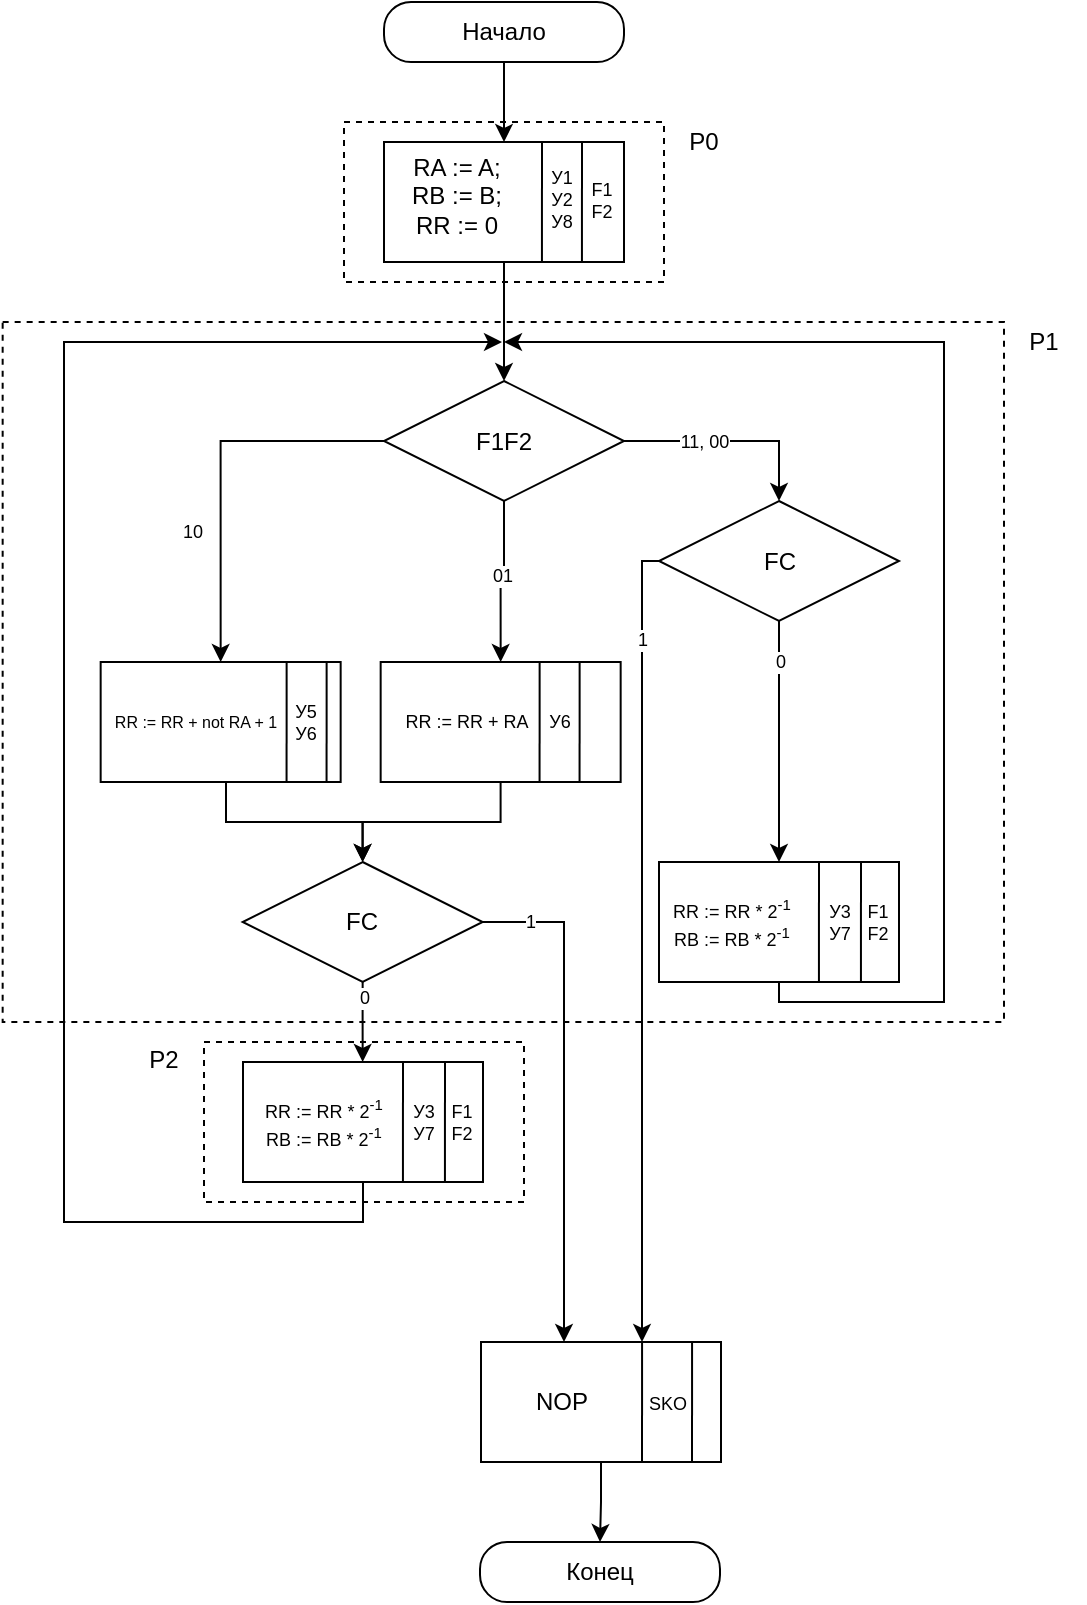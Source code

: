 <mxfile version="12.6.5" type="device"><diagram id="0Xj9pG9Dc0gPdoxJF_FF" name="Page-1"><mxGraphModel dx="1331" dy="879" grid="1" gridSize="10" guides="1" tooltips="1" connect="1" arrows="1" fold="1" page="1" pageScale="1" pageWidth="827" pageHeight="1169" math="0" shadow="0"><root><mxCell id="0"/><mxCell id="1" parent="0"/><mxCell id="bupIdLqpLs4JdiVI-WUw-27" style="edgeStyle=orthogonalEdgeStyle;rounded=0;orthogonalLoop=1;jettySize=auto;html=1;exitX=1;exitY=0.5;exitDx=0;exitDy=0;fontSize=9;" parent="1" source="bupIdLqpLs4JdiVI-WUw-26" edge="1"><mxGeometry relative="1" as="geometry"><mxPoint x="450" y="750" as="targetPoint"/><Array as="points"><mxPoint x="450" y="540"/></Array></mxGeometry></mxCell><mxCell id="bupIdLqpLs4JdiVI-WUw-47" value="1" style="text;html=1;align=center;verticalAlign=middle;resizable=0;points=[];;labelBackgroundColor=#ffffff;fontSize=9;" parent="bupIdLqpLs4JdiVI-WUw-27" vertex="1" connectable="0"><mxGeometry x="-0.408" y="-1" relative="1" as="geometry"><mxPoint x="-16" y="-33.5" as="offset"/></mxGeometry></mxCell><mxCell id="bupIdLqpLs4JdiVI-WUw-28" style="edgeStyle=orthogonalEdgeStyle;rounded=0;orthogonalLoop=1;jettySize=auto;html=1;exitX=0.5;exitY=1;exitDx=0;exitDy=0;entryX=0.5;entryY=0;entryDx=0;entryDy=0;fontSize=9;" parent="1" source="bupIdLqpLs4JdiVI-WUw-26" edge="1"><mxGeometry relative="1" as="geometry"><Array as="points"><mxPoint x="349" y="580"/><mxPoint x="349" y="580"/></Array><mxPoint x="349.33" y="610" as="targetPoint"/></mxGeometry></mxCell><mxCell id="bupIdLqpLs4JdiVI-WUw-46" value="0" style="text;html=1;align=center;verticalAlign=middle;resizable=0;points=[];;labelBackgroundColor=#ffffff;fontSize=9;" parent="bupIdLqpLs4JdiVI-WUw-28" vertex="1" connectable="0"><mxGeometry x="-0.408" y="-1" relative="1" as="geometry"><mxPoint x="1" y="-4.67" as="offset"/></mxGeometry></mxCell><mxCell id="bupIdLqpLs4JdiVI-WUw-26" value="" style="rhombus;whiteSpace=wrap;html=1;" parent="1" vertex="1"><mxGeometry x="289.33" y="510" width="120" height="60" as="geometry"/></mxCell><mxCell id="bupIdLqpLs4JdiVI-WUw-39" style="edgeStyle=orthogonalEdgeStyle;rounded=0;orthogonalLoop=1;jettySize=auto;html=1;exitX=0.5;exitY=1;exitDx=0;exitDy=0;entryX=0.5;entryY=0;entryDx=0;entryDy=0;fontSize=9;" parent="1" source="bupIdLqpLs4JdiVI-WUw-2" target="bupIdLqpLs4JdiVI-WUw-3" edge="1"><mxGeometry relative="1" as="geometry"/></mxCell><mxCell id="bupIdLqpLs4JdiVI-WUw-2" value="Начало" style="rounded=1;whiteSpace=wrap;html=1;imageHeight=24;arcSize=45;" parent="1" vertex="1"><mxGeometry x="360" y="80" width="120" height="30" as="geometry"/></mxCell><mxCell id="bupIdLqpLs4JdiVI-WUw-38" style="edgeStyle=orthogonalEdgeStyle;rounded=0;orthogonalLoop=1;jettySize=auto;html=1;exitX=0.5;exitY=1;exitDx=0;exitDy=0;fontSize=9;entryX=0.5;entryY=0;entryDx=0;entryDy=0;" parent="1" source="bupIdLqpLs4JdiVI-WUw-3" target="bupIdLqpLs4JdiVI-WUw-4" edge="1"><mxGeometry relative="1" as="geometry"><mxPoint x="420" y="250" as="targetPoint"/></mxGeometry></mxCell><mxCell id="bupIdLqpLs4JdiVI-WUw-3" value="" style="rounded=0;whiteSpace=wrap;html=1;" parent="1" vertex="1"><mxGeometry x="360" y="150" width="120" height="60" as="geometry"/></mxCell><mxCell id="bupIdLqpLs4JdiVI-WUw-33" style="edgeStyle=orthogonalEdgeStyle;rounded=0;orthogonalLoop=1;jettySize=auto;html=1;entryX=0.5;entryY=0;entryDx=0;entryDy=0;fontSize=9;" parent="1" source="bupIdLqpLs4JdiVI-WUw-4" target="bupIdLqpLs4JdiVI-WUw-5" edge="1"><mxGeometry relative="1" as="geometry"/></mxCell><mxCell id="bupIdLqpLs4JdiVI-WUw-43" value="10" style="text;html=1;align=center;verticalAlign=middle;resizable=0;points=[];;labelBackgroundColor=#ffffff;fontSize=9;" parent="bupIdLqpLs4JdiVI-WUw-33" vertex="1" connectable="0"><mxGeometry x="-0.253" relative="1" as="geometry"><mxPoint x="-24.5" y="45.5" as="offset"/></mxGeometry></mxCell><mxCell id="bupIdLqpLs4JdiVI-WUw-34" style="edgeStyle=orthogonalEdgeStyle;rounded=0;orthogonalLoop=1;jettySize=auto;html=1;exitX=0.5;exitY=1;exitDx=0;exitDy=0;entryX=0.5;entryY=0;entryDx=0;entryDy=0;fontSize=9;" parent="1" source="bupIdLqpLs4JdiVI-WUw-4" target="bupIdLqpLs4JdiVI-WUw-6" edge="1"><mxGeometry relative="1" as="geometry"/></mxCell><mxCell id="bupIdLqpLs4JdiVI-WUw-44" value="01" style="text;html=1;align=center;verticalAlign=middle;resizable=0;points=[];;labelBackgroundColor=#ffffff;fontSize=9;" parent="bupIdLqpLs4JdiVI-WUw-34" vertex="1" connectable="0"><mxGeometry x="0.08" y="1" relative="1" as="geometry"><mxPoint x="-1" y="-6" as="offset"/></mxGeometry></mxCell><mxCell id="bupIdLqpLs4JdiVI-WUw-36" style="edgeStyle=orthogonalEdgeStyle;rounded=0;orthogonalLoop=1;jettySize=auto;html=1;exitX=1;exitY=0.5;exitDx=0;exitDy=0;fontSize=9;entryX=0.5;entryY=0;entryDx=0;entryDy=0;" parent="1" source="bupIdLqpLs4JdiVI-WUw-4" target="I6bIS6be_poGNg3ezCbh-16" edge="1"><mxGeometry relative="1" as="geometry"><Array as="points"><mxPoint x="558" y="300"/></Array><mxPoint x="560" y="350" as="targetPoint"/></mxGeometry></mxCell><mxCell id="bupIdLqpLs4JdiVI-WUw-45" value="11, 00" style="text;html=1;align=center;verticalAlign=middle;resizable=0;points=[];;labelBackgroundColor=#ffffff;fontSize=9;" parent="bupIdLqpLs4JdiVI-WUw-36" vertex="1" connectable="0"><mxGeometry x="-0.404" y="-45" relative="1" as="geometry"><mxPoint x="7.83" y="-45" as="offset"/></mxGeometry></mxCell><mxCell id="bupIdLqpLs4JdiVI-WUw-4" value="" style="rhombus;whiteSpace=wrap;html=1;" parent="1" vertex="1"><mxGeometry x="360" y="269.5" width="120" height="60" as="geometry"/></mxCell><mxCell id="bupIdLqpLs4JdiVI-WUw-30" style="edgeStyle=orthogonalEdgeStyle;rounded=0;orthogonalLoop=1;jettySize=auto;html=1;fontSize=9;entryX=0.5;entryY=0;entryDx=0;entryDy=0;" parent="1" source="bupIdLqpLs4JdiVI-WUw-5" target="bupIdLqpLs4JdiVI-WUw-26" edge="1"><mxGeometry relative="1" as="geometry"><Array as="points"><mxPoint x="281" y="490"/><mxPoint x="349" y="490"/></Array><mxPoint x="418.33" y="490" as="targetPoint"/></mxGeometry></mxCell><mxCell id="bupIdLqpLs4JdiVI-WUw-5" value="" style="rounded=0;whiteSpace=wrap;html=1;" parent="1" vertex="1"><mxGeometry x="218.33" y="410" width="120" height="60" as="geometry"/></mxCell><mxCell id="bupIdLqpLs4JdiVI-WUw-31" style="edgeStyle=orthogonalEdgeStyle;rounded=0;orthogonalLoop=1;jettySize=auto;html=1;fontSize=9;" parent="1" source="bupIdLqpLs4JdiVI-WUw-6" target="bupIdLqpLs4JdiVI-WUw-26" edge="1"><mxGeometry relative="1" as="geometry"><mxPoint x="418.33" y="490" as="targetPoint"/></mxGeometry></mxCell><mxCell id="bupIdLqpLs4JdiVI-WUw-6" value="" style="rounded=0;whiteSpace=wrap;html=1;" parent="1" vertex="1"><mxGeometry x="358.33" y="410" width="120" height="60" as="geometry"/></mxCell><mxCell id="bupIdLqpLs4JdiVI-WUw-40" style="edgeStyle=orthogonalEdgeStyle;rounded=0;orthogonalLoop=1;jettySize=auto;html=1;fontSize=9;" parent="1" source="bupIdLqpLs4JdiVI-WUw-8" edge="1"><mxGeometry relative="1" as="geometry"><mxPoint x="419" y="250" as="targetPoint"/><Array as="points"><mxPoint x="350" y="690"/><mxPoint x="200" y="690"/><mxPoint x="200" y="250"/></Array><mxPoint x="419.143" y="566.5" as="sourcePoint"/></mxGeometry></mxCell><mxCell id="bupIdLqpLs4JdiVI-WUw-8" value="" style="rounded=0;whiteSpace=wrap;html=1;" parent="1" vertex="1"><mxGeometry x="289.5" y="610" width="120" height="60" as="geometry"/></mxCell><mxCell id="bupIdLqpLs4JdiVI-WUw-9" value="Конец" style="rounded=1;whiteSpace=wrap;html=1;arcSize=45;" parent="1" vertex="1"><mxGeometry x="408" y="850" width="120" height="30" as="geometry"/></mxCell><mxCell id="bupIdLqpLs4JdiVI-WUw-12" value="" style="endArrow=none;html=1;exitX=0.583;exitY=1;exitDx=0;exitDy=0;exitPerimeter=0;" parent="1" edge="1"><mxGeometry width="50" height="50" relative="1" as="geometry"><mxPoint x="311.29" y="470" as="sourcePoint"/><mxPoint x="311.33" y="410" as="targetPoint"/></mxGeometry></mxCell><mxCell id="bupIdLqpLs4JdiVI-WUw-13" value="" style="endArrow=none;html=1;exitX=0.583;exitY=1;exitDx=0;exitDy=0;exitPerimeter=0;" parent="1" edge="1"><mxGeometry width="50" height="50" relative="1" as="geometry"><mxPoint x="331.29" y="470" as="sourcePoint"/><mxPoint x="331.33" y="410" as="targetPoint"/></mxGeometry></mxCell><mxCell id="bupIdLqpLs4JdiVI-WUw-14" value="" style="endArrow=none;html=1;exitX=0.583;exitY=1;exitDx=0;exitDy=0;exitPerimeter=0;" parent="1" edge="1"><mxGeometry width="50" height="50" relative="1" as="geometry"><mxPoint x="437.79" y="470" as="sourcePoint"/><mxPoint x="437.83" y="410" as="targetPoint"/></mxGeometry></mxCell><mxCell id="bupIdLqpLs4JdiVI-WUw-15" value="" style="endArrow=none;html=1;exitX=0.583;exitY=1;exitDx=0;exitDy=0;exitPerimeter=0;" parent="1" edge="1"><mxGeometry width="50" height="50" relative="1" as="geometry"><mxPoint x="457.79" y="470" as="sourcePoint"/><mxPoint x="457.83" y="410" as="targetPoint"/></mxGeometry></mxCell><mxCell id="bupIdLqpLs4JdiVI-WUw-16" value="" style="endArrow=none;html=1;exitX=0.583;exitY=1;exitDx=0;exitDy=0;exitPerimeter=0;" parent="1" edge="1"><mxGeometry width="50" height="50" relative="1" as="geometry"><mxPoint x="369.46" y="670" as="sourcePoint"/><mxPoint x="369.5" y="610" as="targetPoint"/></mxGeometry></mxCell><mxCell id="bupIdLqpLs4JdiVI-WUw-17" value="" style="endArrow=none;html=1;exitX=0.583;exitY=1;exitDx=0;exitDy=0;exitPerimeter=0;" parent="1" edge="1"><mxGeometry width="50" height="50" relative="1" as="geometry"><mxPoint x="390.46" y="670" as="sourcePoint"/><mxPoint x="390.5" y="610" as="targetPoint"/></mxGeometry></mxCell><mxCell id="bupIdLqpLs4JdiVI-WUw-18" value="" style="endArrow=none;html=1;exitX=0.583;exitY=1;exitDx=0;exitDy=0;exitPerimeter=0;" parent="1" edge="1"><mxGeometry width="50" height="50" relative="1" as="geometry"><mxPoint x="438.96" y="210" as="sourcePoint"/><mxPoint x="439" y="150" as="targetPoint"/></mxGeometry></mxCell><mxCell id="bupIdLqpLs4JdiVI-WUw-19" value="" style="endArrow=none;html=1;exitX=0.583;exitY=1;exitDx=0;exitDy=0;exitPerimeter=0;" parent="1" edge="1"><mxGeometry width="50" height="50" relative="1" as="geometry"><mxPoint x="458.96" y="210" as="sourcePoint"/><mxPoint x="459" y="150" as="targetPoint"/></mxGeometry></mxCell><mxCell id="bupIdLqpLs4JdiVI-WUw-20" value="RA := A;&lt;br&gt;RB := B;&lt;br&gt;RR := 0" style="text;html=1;strokeColor=none;fillColor=none;align=center;verticalAlign=middle;whiteSpace=wrap;rounded=0;" parent="1" vertex="1"><mxGeometry x="360" y="153" width="73" height="48" as="geometry"/></mxCell><mxCell id="bupIdLqpLs4JdiVI-WUw-21" value="F1F2" style="text;html=1;strokeColor=none;fillColor=none;align=center;verticalAlign=middle;whiteSpace=wrap;rounded=0;" parent="1" vertex="1"><mxGeometry x="400" y="289.5" width="40" height="20" as="geometry"/></mxCell><mxCell id="bupIdLqpLs4JdiVI-WUw-22" value="FC" style="text;html=1;strokeColor=none;fillColor=none;align=center;verticalAlign=middle;whiteSpace=wrap;rounded=0;" parent="1" vertex="1"><mxGeometry x="329.33" y="530" width="40" height="20" as="geometry"/></mxCell><mxCell id="bupIdLqpLs4JdiVI-WUw-23" value="RR := RR + not RA + 1" style="text;html=1;strokeColor=none;fillColor=none;align=center;verticalAlign=middle;whiteSpace=wrap;rounded=0;fontSize=8;" parent="1" vertex="1"><mxGeometry x="206.33" y="417.5" width="120" height="45" as="geometry"/></mxCell><mxCell id="bupIdLqpLs4JdiVI-WUw-24" value="RR := RR + RA" style="text;html=1;strokeColor=none;fillColor=none;align=center;verticalAlign=middle;whiteSpace=wrap;rounded=0;fontSize=9;" parent="1" vertex="1"><mxGeometry x="365.33" y="417.5" width="73" height="45" as="geometry"/></mxCell><mxCell id="bupIdLqpLs4JdiVI-WUw-37" value="RR := RR * 2&lt;sup&gt;-1&lt;br&gt;&lt;/sup&gt;RB := RB * 2&lt;sup&gt;-1&lt;br&gt;&lt;/sup&gt;" style="text;html=1;strokeColor=none;fillColor=none;align=center;verticalAlign=middle;whiteSpace=wrap;rounded=0;fontSize=9;" parent="1" vertex="1"><mxGeometry x="270" y="617.5" width="120" height="45" as="geometry"/></mxCell><mxCell id="bupIdLqpLs4JdiVI-WUw-41" value="У1&lt;br&gt;У2&lt;br&gt;У8&lt;br&gt;" style="text;html=1;strokeColor=none;fillColor=none;align=center;verticalAlign=middle;whiteSpace=wrap;rounded=0;fontSize=9;" parent="1" vertex="1"><mxGeometry x="444" y="169" width="10" height="20" as="geometry"/></mxCell><mxCell id="bupIdLqpLs4JdiVI-WUw-42" value="F1&lt;br&gt;F2" style="text;html=1;strokeColor=none;fillColor=none;align=center;verticalAlign=middle;whiteSpace=wrap;rounded=0;fontSize=9;" parent="1" vertex="1"><mxGeometry x="464" y="169" width="10" height="20" as="geometry"/></mxCell><mxCell id="bupIdLqpLs4JdiVI-WUw-48" value="У6" style="text;html=1;strokeColor=none;fillColor=none;align=center;verticalAlign=middle;whiteSpace=wrap;rounded=0;fontSize=9;" parent="1" vertex="1"><mxGeometry x="443.33" y="430" width="10" height="20" as="geometry"/></mxCell><mxCell id="bupIdLqpLs4JdiVI-WUw-49" value="У5&lt;br&gt;У6" style="text;html=1;strokeColor=none;fillColor=none;align=center;verticalAlign=middle;whiteSpace=wrap;rounded=0;fontSize=9;" parent="1" vertex="1"><mxGeometry x="316.33" y="430" width="10" height="20" as="geometry"/></mxCell><mxCell id="bupIdLqpLs4JdiVI-WUw-50" value="У3&lt;br&gt;У7" style="text;html=1;strokeColor=none;fillColor=none;align=center;verticalAlign=middle;whiteSpace=wrap;rounded=0;fontSize=9;" parent="1" vertex="1"><mxGeometry x="374.5" y="630" width="10" height="20" as="geometry"/></mxCell><mxCell id="bupIdLqpLs4JdiVI-WUw-51" value="F1&lt;br&gt;F2" style="text;html=1;strokeColor=none;fillColor=none;align=center;verticalAlign=middle;whiteSpace=wrap;rounded=0;fontSize=9;" parent="1" vertex="1"><mxGeometry x="393.5" y="630" width="10" height="20" as="geometry"/></mxCell><mxCell id="I6bIS6be_poGNg3ezCbh-19" style="edgeStyle=orthogonalEdgeStyle;rounded=0;orthogonalLoop=1;jettySize=auto;html=1;exitX=0.5;exitY=1;exitDx=0;exitDy=0;" edge="1" parent="1" source="I6bIS6be_poGNg3ezCbh-6"><mxGeometry relative="1" as="geometry"><mxPoint x="420" y="250" as="targetPoint"/><Array as="points"><mxPoint x="558" y="580"/><mxPoint x="640" y="580"/><mxPoint x="640" y="250"/></Array></mxGeometry></mxCell><mxCell id="I6bIS6be_poGNg3ezCbh-6" value="" style="rounded=0;whiteSpace=wrap;html=1;" vertex="1" parent="1"><mxGeometry x="497.5" y="510" width="120" height="60" as="geometry"/></mxCell><mxCell id="I6bIS6be_poGNg3ezCbh-7" value="" style="endArrow=none;html=1;exitX=0.583;exitY=1;exitDx=0;exitDy=0;exitPerimeter=0;" edge="1" parent="1"><mxGeometry width="50" height="50" relative="1" as="geometry"><mxPoint x="577.46" y="570" as="sourcePoint"/><mxPoint x="577.5" y="510" as="targetPoint"/></mxGeometry></mxCell><mxCell id="I6bIS6be_poGNg3ezCbh-8" value="" style="endArrow=none;html=1;exitX=0.583;exitY=1;exitDx=0;exitDy=0;exitPerimeter=0;" edge="1" parent="1"><mxGeometry width="50" height="50" relative="1" as="geometry"><mxPoint x="598.46" y="570" as="sourcePoint"/><mxPoint x="598.5" y="510" as="targetPoint"/></mxGeometry></mxCell><mxCell id="I6bIS6be_poGNg3ezCbh-9" value="RR := RR * 2&lt;sup&gt;-1&lt;br&gt;&lt;/sup&gt;RB := RB * 2&lt;sup&gt;-1&lt;br&gt;&lt;/sup&gt;" style="text;html=1;strokeColor=none;fillColor=none;align=center;verticalAlign=middle;whiteSpace=wrap;rounded=0;fontSize=9;" vertex="1" parent="1"><mxGeometry x="474" y="517.5" width="120" height="45" as="geometry"/></mxCell><mxCell id="I6bIS6be_poGNg3ezCbh-10" value="У3&lt;br&gt;У7" style="text;html=1;strokeColor=none;fillColor=none;align=center;verticalAlign=middle;whiteSpace=wrap;rounded=0;fontSize=9;" vertex="1" parent="1"><mxGeometry x="582.5" y="530" width="10" height="20" as="geometry"/></mxCell><mxCell id="I6bIS6be_poGNg3ezCbh-11" value="F1&lt;br&gt;F2" style="text;html=1;strokeColor=none;fillColor=none;align=center;verticalAlign=middle;whiteSpace=wrap;rounded=0;fontSize=9;" vertex="1" parent="1"><mxGeometry x="601.5" y="530" width="10" height="20" as="geometry"/></mxCell><mxCell id="I6bIS6be_poGNg3ezCbh-12" style="edgeStyle=orthogonalEdgeStyle;rounded=0;orthogonalLoop=1;jettySize=auto;html=1;exitX=0;exitY=0.5;exitDx=0;exitDy=0;fontSize=9;" edge="1" parent="1" source="I6bIS6be_poGNg3ezCbh-16"><mxGeometry relative="1" as="geometry"><mxPoint x="489" y="750" as="targetPoint"/><Array as="points"><mxPoint x="489" y="360"/></Array></mxGeometry></mxCell><mxCell id="I6bIS6be_poGNg3ezCbh-13" value="1" style="text;html=1;align=center;verticalAlign=middle;resizable=0;points=[];;labelBackgroundColor=#ffffff;fontSize=9;" vertex="1" connectable="0" parent="I6bIS6be_poGNg3ezCbh-12"><mxGeometry x="-0.408" y="-1" relative="1" as="geometry"><mxPoint x="1" y="-70" as="offset"/></mxGeometry></mxCell><mxCell id="I6bIS6be_poGNg3ezCbh-14" style="edgeStyle=orthogonalEdgeStyle;rounded=0;orthogonalLoop=1;jettySize=auto;html=1;exitX=0.5;exitY=1;exitDx=0;exitDy=0;entryX=0.5;entryY=0;entryDx=0;entryDy=0;fontSize=9;" edge="1" parent="1" source="I6bIS6be_poGNg3ezCbh-16" target="I6bIS6be_poGNg3ezCbh-6"><mxGeometry relative="1" as="geometry"><Array as="points"><mxPoint x="558" y="410"/><mxPoint x="558" y="410"/></Array><mxPoint x="557.5" y="409.5" as="targetPoint"/></mxGeometry></mxCell><mxCell id="I6bIS6be_poGNg3ezCbh-15" value="0" style="text;html=1;align=center;verticalAlign=middle;resizable=0;points=[];;labelBackgroundColor=#ffffff;fontSize=9;" vertex="1" connectable="0" parent="I6bIS6be_poGNg3ezCbh-14"><mxGeometry x="-0.408" y="-1" relative="1" as="geometry"><mxPoint x="1" y="-15.33" as="offset"/></mxGeometry></mxCell><mxCell id="I6bIS6be_poGNg3ezCbh-16" value="FC" style="rhombus;whiteSpace=wrap;html=1;" vertex="1" parent="1"><mxGeometry x="497.5" y="329.5" width="120" height="60" as="geometry"/></mxCell><mxCell id="I6bIS6be_poGNg3ezCbh-25" style="edgeStyle=orthogonalEdgeStyle;rounded=0;orthogonalLoop=1;jettySize=auto;html=1;exitX=0.5;exitY=1;exitDx=0;exitDy=0;entryX=0.5;entryY=0;entryDx=0;entryDy=0;" edge="1" parent="1" source="I6bIS6be_poGNg3ezCbh-20" target="bupIdLqpLs4JdiVI-WUw-9"><mxGeometry relative="1" as="geometry"><Array as="points"><mxPoint x="469" y="830"/></Array></mxGeometry></mxCell><mxCell id="I6bIS6be_poGNg3ezCbh-20" value="" style="rounded=0;whiteSpace=wrap;html=1;" vertex="1" parent="1"><mxGeometry x="408.5" y="750" width="120" height="60" as="geometry"/></mxCell><mxCell id="I6bIS6be_poGNg3ezCbh-21" value="" style="endArrow=none;html=1;exitX=0.583;exitY=1;exitDx=0;exitDy=0;exitPerimeter=0;" edge="1" parent="1"><mxGeometry width="50" height="50" relative="1" as="geometry"><mxPoint x="514" y="810" as="sourcePoint"/><mxPoint x="514.04" y="750" as="targetPoint"/></mxGeometry></mxCell><mxCell id="I6bIS6be_poGNg3ezCbh-22" value="" style="endArrow=none;html=1;exitX=0.583;exitY=1;exitDx=0;exitDy=0;exitPerimeter=0;" edge="1" parent="1"><mxGeometry width="50" height="50" relative="1" as="geometry"><mxPoint x="489" y="810" as="sourcePoint"/><mxPoint x="489.04" y="750" as="targetPoint"/></mxGeometry></mxCell><mxCell id="I6bIS6be_poGNg3ezCbh-23" value="NOP" style="text;html=1;strokeColor=none;fillColor=none;align=center;verticalAlign=middle;whiteSpace=wrap;rounded=0;" vertex="1" parent="1"><mxGeometry x="429" y="770" width="40" height="20" as="geometry"/></mxCell><mxCell id="I6bIS6be_poGNg3ezCbh-24" value="&lt;font style=&quot;font-size: 9px&quot;&gt;SKO&lt;/font&gt;" style="text;html=1;strokeColor=none;fillColor=none;align=center;verticalAlign=middle;whiteSpace=wrap;rounded=0;" vertex="1" parent="1"><mxGeometry x="482" y="770" width="40" height="20" as="geometry"/></mxCell><mxCell id="I6bIS6be_poGNg3ezCbh-27" value="" style="rounded=0;whiteSpace=wrap;html=1;fillColor=none;dashed=1;strokeWidth=1;perimeterSpacing=0;" vertex="1" parent="1"><mxGeometry x="270" y="600" width="160" height="80" as="geometry"/></mxCell><mxCell id="I6bIS6be_poGNg3ezCbh-28" value="" style="rounded=0;whiteSpace=wrap;html=1;fillColor=none;dashed=1;strokeWidth=1;perimeterSpacing=0;" vertex="1" parent="1"><mxGeometry x="169.33" y="240" width="500.67" height="350" as="geometry"/></mxCell><mxCell id="I6bIS6be_poGNg3ezCbh-31" value="" style="rounded=0;whiteSpace=wrap;html=1;fillColor=none;dashed=1;strokeWidth=1;perimeterSpacing=0;" vertex="1" parent="1"><mxGeometry x="340" y="140" width="160" height="80" as="geometry"/></mxCell><mxCell id="I6bIS6be_poGNg3ezCbh-32" value="P0" style="text;html=1;strokeColor=none;fillColor=none;align=center;verticalAlign=middle;whiteSpace=wrap;rounded=0;dashed=1;" vertex="1" parent="1"><mxGeometry x="499.5" y="140.0" width="40" height="20" as="geometry"/></mxCell><mxCell id="I6bIS6be_poGNg3ezCbh-33" value="P1" style="text;html=1;strokeColor=none;fillColor=none;align=center;verticalAlign=middle;whiteSpace=wrap;rounded=0;dashed=1;" vertex="1" parent="1"><mxGeometry x="670" y="240.0" width="40" height="20" as="geometry"/></mxCell><mxCell id="I6bIS6be_poGNg3ezCbh-34" value="P2" style="text;html=1;strokeColor=none;fillColor=none;align=center;verticalAlign=middle;whiteSpace=wrap;rounded=0;dashed=1;" vertex="1" parent="1"><mxGeometry x="230" y="599.33" width="40" height="20" as="geometry"/></mxCell></root></mxGraphModel></diagram></mxfile>